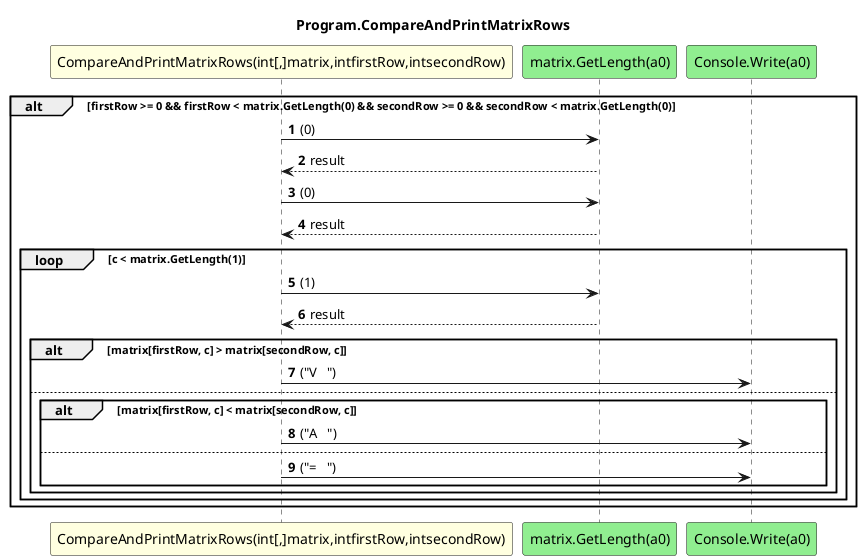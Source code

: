 @startuml Program.CompareAndPrintMatrixRows
title Program.CompareAndPrintMatrixRows
participant "CompareAndPrintMatrixRows(int[,]matrix,intfirstRow,intsecondRow)" as CompareAndPrintMatrixRows_p0_p1_p2 #LightYellow
participant "matrix.GetLength(a0)" as matrix_GetLength_a0 #LightGreen
participant "Console.Write(a0)" as Console_Write_a0 #LightGreen
autonumber
alt firstRow >= 0 && firstRow < matrix.GetLength(0) && secondRow >= 0 && secondRow < matrix.GetLength(0)
    CompareAndPrintMatrixRows_p0_p1_p2 -> matrix_GetLength_a0 : (0)
    matrix_GetLength_a0 --> CompareAndPrintMatrixRows_p0_p1_p2 : result
    CompareAndPrintMatrixRows_p0_p1_p2 -> matrix_GetLength_a0 : (0)
    matrix_GetLength_a0 --> CompareAndPrintMatrixRows_p0_p1_p2 : result
    loop c < matrix.GetLength(1)
        CompareAndPrintMatrixRows_p0_p1_p2 -> matrix_GetLength_a0 : (1)
        matrix_GetLength_a0 --> CompareAndPrintMatrixRows_p0_p1_p2 : result
        alt matrix[firstRow, c] > matrix[secondRow, c]
            CompareAndPrintMatrixRows_p0_p1_p2 -> Console_Write_a0 : ("V   ")
            else
                alt matrix[firstRow, c] < matrix[secondRow, c]
                    CompareAndPrintMatrixRows_p0_p1_p2 -> Console_Write_a0 : ("A   ")
                    else
                        CompareAndPrintMatrixRows_p0_p1_p2 -> Console_Write_a0 : ("=   ")
                end
        end
    end
end
@enduml
